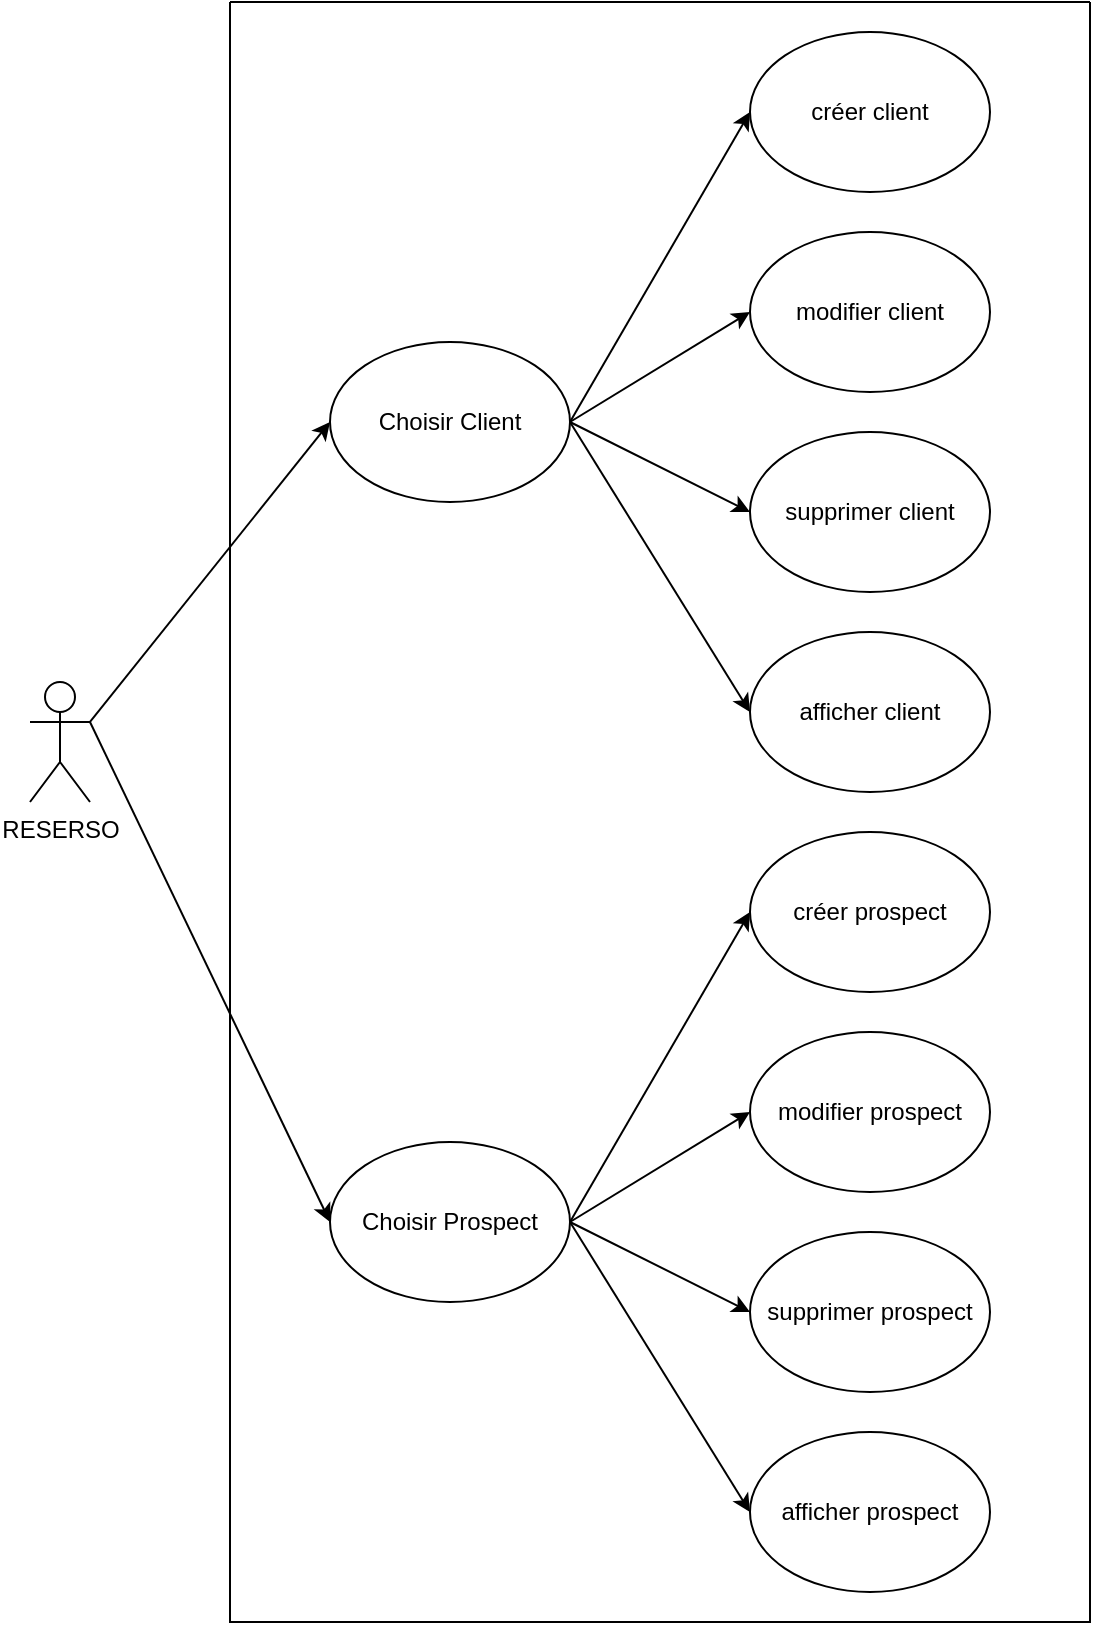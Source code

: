 <mxfile version="23.1.5" type="device">
  <diagram name="Page-1" id="60pgRj1jMG2m05YQmWvm">
    <mxGraphModel dx="1674" dy="844" grid="1" gridSize="10" guides="1" tooltips="1" connect="1" arrows="1" fold="1" page="1" pageScale="1" pageWidth="827" pageHeight="1169" math="0" shadow="0">
      <root>
        <mxCell id="0" />
        <mxCell id="1" parent="0" />
        <mxCell id="mUdyCKN0eSHbPPnfHMKv-2" value="" style="swimlane;startSize=0;" vertex="1" parent="1">
          <mxGeometry x="320" y="150" width="430" height="810" as="geometry" />
        </mxCell>
        <mxCell id="mUdyCKN0eSHbPPnfHMKv-16" value="Choisir Prospect" style="ellipse;whiteSpace=wrap;html=1;" vertex="1" parent="mUdyCKN0eSHbPPnfHMKv-2">
          <mxGeometry x="50" y="570" width="120" height="80" as="geometry" />
        </mxCell>
        <mxCell id="mUdyCKN0eSHbPPnfHMKv-15" value="Choisir Client" style="ellipse;whiteSpace=wrap;html=1;" vertex="1" parent="mUdyCKN0eSHbPPnfHMKv-2">
          <mxGeometry x="50" y="170" width="120" height="80" as="geometry" />
        </mxCell>
        <mxCell id="mUdyCKN0eSHbPPnfHMKv-24" value="modifier client" style="ellipse;whiteSpace=wrap;html=1;" vertex="1" parent="mUdyCKN0eSHbPPnfHMKv-2">
          <mxGeometry x="260" y="115" width="120" height="80" as="geometry" />
        </mxCell>
        <mxCell id="mUdyCKN0eSHbPPnfHMKv-23" value="supprimer client" style="ellipse;whiteSpace=wrap;html=1;" vertex="1" parent="mUdyCKN0eSHbPPnfHMKv-2">
          <mxGeometry x="260" y="215" width="120" height="80" as="geometry" />
        </mxCell>
        <mxCell id="mUdyCKN0eSHbPPnfHMKv-22" value="afficher client" style="ellipse;whiteSpace=wrap;html=1;" vertex="1" parent="mUdyCKN0eSHbPPnfHMKv-2">
          <mxGeometry x="260" y="315" width="120" height="80" as="geometry" />
        </mxCell>
        <mxCell id="mUdyCKN0eSHbPPnfHMKv-32" value="" style="endArrow=classic;html=1;rounded=0;exitX=1;exitY=0.5;exitDx=0;exitDy=0;entryX=0;entryY=0.5;entryDx=0;entryDy=0;" edge="1" parent="mUdyCKN0eSHbPPnfHMKv-2" source="mUdyCKN0eSHbPPnfHMKv-15" target="mUdyCKN0eSHbPPnfHMKv-22">
          <mxGeometry width="50" height="50" relative="1" as="geometry">
            <mxPoint x="70" y="360" as="sourcePoint" />
            <mxPoint x="120" y="310" as="targetPoint" />
          </mxGeometry>
        </mxCell>
        <mxCell id="mUdyCKN0eSHbPPnfHMKv-25" value="créer client" style="ellipse;whiteSpace=wrap;html=1;" vertex="1" parent="mUdyCKN0eSHbPPnfHMKv-2">
          <mxGeometry x="260" y="15" width="120" height="80" as="geometry" />
        </mxCell>
        <mxCell id="mUdyCKN0eSHbPPnfHMKv-29" value="" style="endArrow=classic;html=1;rounded=0;exitX=1;exitY=0.5;exitDx=0;exitDy=0;entryX=0;entryY=0.5;entryDx=0;entryDy=0;" edge="1" parent="mUdyCKN0eSHbPPnfHMKv-2" source="mUdyCKN0eSHbPPnfHMKv-15" target="mUdyCKN0eSHbPPnfHMKv-25">
          <mxGeometry width="50" height="50" relative="1" as="geometry">
            <mxPoint x="70" y="380" as="sourcePoint" />
            <mxPoint x="120" y="330" as="targetPoint" />
          </mxGeometry>
        </mxCell>
        <mxCell id="mUdyCKN0eSHbPPnfHMKv-33" value="modifier prospect" style="ellipse;whiteSpace=wrap;html=1;" vertex="1" parent="mUdyCKN0eSHbPPnfHMKv-2">
          <mxGeometry x="260" y="515" width="120" height="80" as="geometry" />
        </mxCell>
        <mxCell id="mUdyCKN0eSHbPPnfHMKv-34" value="supprimer prospect" style="ellipse;whiteSpace=wrap;html=1;" vertex="1" parent="mUdyCKN0eSHbPPnfHMKv-2">
          <mxGeometry x="260" y="615" width="120" height="80" as="geometry" />
        </mxCell>
        <mxCell id="mUdyCKN0eSHbPPnfHMKv-35" value="afficher prospect" style="ellipse;whiteSpace=wrap;html=1;" vertex="1" parent="mUdyCKN0eSHbPPnfHMKv-2">
          <mxGeometry x="260" y="715" width="120" height="80" as="geometry" />
        </mxCell>
        <mxCell id="mUdyCKN0eSHbPPnfHMKv-36" value="créer prospect" style="ellipse;whiteSpace=wrap;html=1;" vertex="1" parent="mUdyCKN0eSHbPPnfHMKv-2">
          <mxGeometry x="260" y="415" width="120" height="80" as="geometry" />
        </mxCell>
        <mxCell id="mUdyCKN0eSHbPPnfHMKv-30" value="" style="endArrow=classic;html=1;rounded=0;entryX=0;entryY=0.5;entryDx=0;entryDy=0;exitX=1;exitY=0.5;exitDx=0;exitDy=0;" edge="1" parent="mUdyCKN0eSHbPPnfHMKv-2" source="mUdyCKN0eSHbPPnfHMKv-15" target="mUdyCKN0eSHbPPnfHMKv-24">
          <mxGeometry width="50" height="50" relative="1" as="geometry">
            <mxPoint x="170" y="210" as="sourcePoint" />
            <mxPoint x="120" y="360" as="targetPoint" />
          </mxGeometry>
        </mxCell>
        <mxCell id="mUdyCKN0eSHbPPnfHMKv-38" value="" style="endArrow=classic;html=1;rounded=0;exitX=1;exitY=0.5;exitDx=0;exitDy=0;entryX=0;entryY=0.5;entryDx=0;entryDy=0;" edge="1" parent="mUdyCKN0eSHbPPnfHMKv-2" source="mUdyCKN0eSHbPPnfHMKv-16" target="mUdyCKN0eSHbPPnfHMKv-36">
          <mxGeometry width="50" height="50" relative="1" as="geometry">
            <mxPoint x="70" y="410" as="sourcePoint" />
            <mxPoint x="120" y="360" as="targetPoint" />
          </mxGeometry>
        </mxCell>
        <mxCell id="mUdyCKN0eSHbPPnfHMKv-39" value="" style="endArrow=classic;html=1;rounded=0;exitX=1;exitY=0.5;exitDx=0;exitDy=0;entryX=0;entryY=0.5;entryDx=0;entryDy=0;" edge="1" parent="mUdyCKN0eSHbPPnfHMKv-2" source="mUdyCKN0eSHbPPnfHMKv-16" target="mUdyCKN0eSHbPPnfHMKv-33">
          <mxGeometry width="50" height="50" relative="1" as="geometry">
            <mxPoint x="180" y="620" as="sourcePoint" />
            <mxPoint x="270" y="465" as="targetPoint" />
          </mxGeometry>
        </mxCell>
        <mxCell id="mUdyCKN0eSHbPPnfHMKv-40" value="" style="endArrow=classic;html=1;rounded=0;exitX=1;exitY=0.5;exitDx=0;exitDy=0;entryX=0;entryY=0.5;entryDx=0;entryDy=0;" edge="1" parent="mUdyCKN0eSHbPPnfHMKv-2" source="mUdyCKN0eSHbPPnfHMKv-16" target="mUdyCKN0eSHbPPnfHMKv-34">
          <mxGeometry width="50" height="50" relative="1" as="geometry">
            <mxPoint x="190" y="630" as="sourcePoint" />
            <mxPoint x="280" y="475" as="targetPoint" />
          </mxGeometry>
        </mxCell>
        <mxCell id="mUdyCKN0eSHbPPnfHMKv-41" value="" style="endArrow=classic;html=1;rounded=0;entryX=0;entryY=0.5;entryDx=0;entryDy=0;" edge="1" parent="mUdyCKN0eSHbPPnfHMKv-2" target="mUdyCKN0eSHbPPnfHMKv-35">
          <mxGeometry width="50" height="50" relative="1" as="geometry">
            <mxPoint x="170" y="610" as="sourcePoint" />
            <mxPoint x="290" y="485" as="targetPoint" />
          </mxGeometry>
        </mxCell>
        <mxCell id="mUdyCKN0eSHbPPnfHMKv-6" value="RESERSO" style="shape=umlActor;verticalLabelPosition=bottom;verticalAlign=top;html=1;outlineConnect=0;movable=1;resizable=1;rotatable=1;deletable=1;editable=1;locked=0;connectable=1;" vertex="1" parent="1">
          <mxGeometry x="220" y="490" width="30" height="60" as="geometry" />
        </mxCell>
        <mxCell id="mUdyCKN0eSHbPPnfHMKv-27" value="" style="endArrow=classic;html=1;rounded=0;entryX=0;entryY=0.5;entryDx=0;entryDy=0;exitX=1;exitY=0.333;exitDx=0;exitDy=0;exitPerimeter=0;" edge="1" parent="1" source="mUdyCKN0eSHbPPnfHMKv-6" target="mUdyCKN0eSHbPPnfHMKv-15">
          <mxGeometry width="50" height="50" relative="1" as="geometry">
            <mxPoint x="390" y="560" as="sourcePoint" />
            <mxPoint x="440" y="510" as="targetPoint" />
          </mxGeometry>
        </mxCell>
        <mxCell id="mUdyCKN0eSHbPPnfHMKv-28" value="" style="endArrow=classic;html=1;rounded=0;entryX=0;entryY=0.5;entryDx=0;entryDy=0;" edge="1" parent="1" target="mUdyCKN0eSHbPPnfHMKv-16">
          <mxGeometry width="50" height="50" relative="1" as="geometry">
            <mxPoint x="250" y="510" as="sourcePoint" />
            <mxPoint x="380" y="370" as="targetPoint" />
          </mxGeometry>
        </mxCell>
        <mxCell id="mUdyCKN0eSHbPPnfHMKv-31" value="" style="endArrow=classic;html=1;rounded=0;entryX=0;entryY=0.5;entryDx=0;entryDy=0;" edge="1" parent="1" target="mUdyCKN0eSHbPPnfHMKv-23">
          <mxGeometry width="50" height="50" relative="1" as="geometry">
            <mxPoint x="490" y="360" as="sourcePoint" />
            <mxPoint x="440" y="510" as="targetPoint" />
          </mxGeometry>
        </mxCell>
      </root>
    </mxGraphModel>
  </diagram>
</mxfile>

